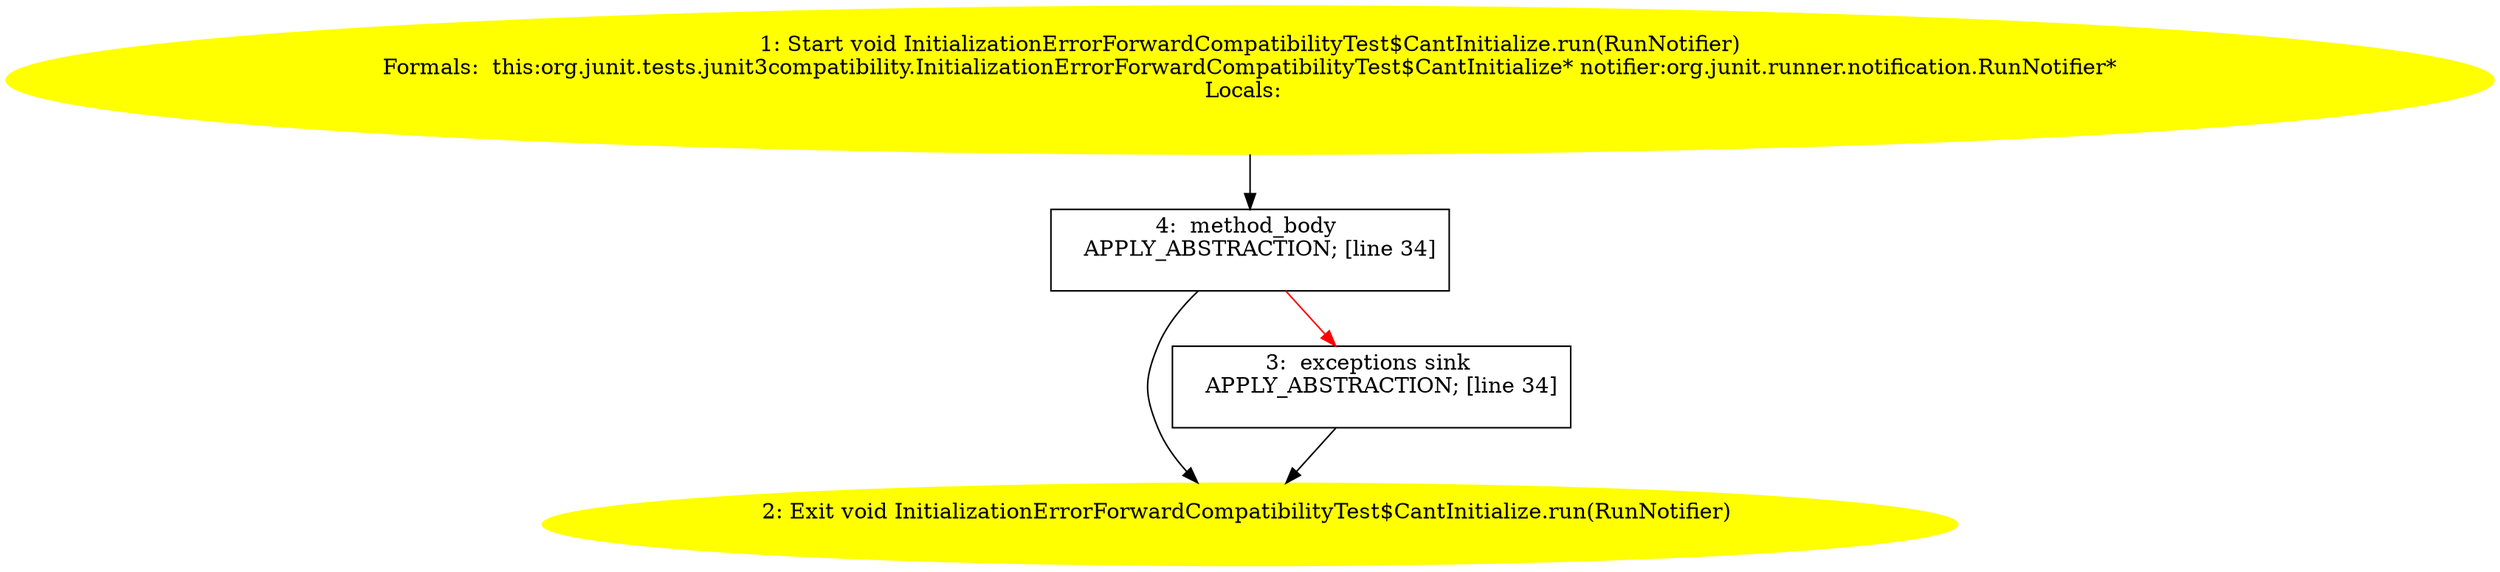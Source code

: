 /* @generated */
digraph cfg {
"org.junit.tests.junit3compatibility.InitializationErrorForwardCompatibilityTest$CantInitialize.run(o.da15d1a8fcf182995cf9b9fea62fafed_1" [label="1: Start void InitializationErrorForwardCompatibilityTest$CantInitialize.run(RunNotifier)\nFormals:  this:org.junit.tests.junit3compatibility.InitializationErrorForwardCompatibilityTest$CantInitialize* notifier:org.junit.runner.notification.RunNotifier*\nLocals:  \n  " color=yellow style=filled]
	

	 "org.junit.tests.junit3compatibility.InitializationErrorForwardCompatibilityTest$CantInitialize.run(o.da15d1a8fcf182995cf9b9fea62fafed_1" -> "org.junit.tests.junit3compatibility.InitializationErrorForwardCompatibilityTest$CantInitialize.run(o.da15d1a8fcf182995cf9b9fea62fafed_4" ;
"org.junit.tests.junit3compatibility.InitializationErrorForwardCompatibilityTest$CantInitialize.run(o.da15d1a8fcf182995cf9b9fea62fafed_2" [label="2: Exit void InitializationErrorForwardCompatibilityTest$CantInitialize.run(RunNotifier) \n  " color=yellow style=filled]
	

"org.junit.tests.junit3compatibility.InitializationErrorForwardCompatibilityTest$CantInitialize.run(o.da15d1a8fcf182995cf9b9fea62fafed_3" [label="3:  exceptions sink \n   APPLY_ABSTRACTION; [line 34]\n " shape="box"]
	

	 "org.junit.tests.junit3compatibility.InitializationErrorForwardCompatibilityTest$CantInitialize.run(o.da15d1a8fcf182995cf9b9fea62fafed_3" -> "org.junit.tests.junit3compatibility.InitializationErrorForwardCompatibilityTest$CantInitialize.run(o.da15d1a8fcf182995cf9b9fea62fafed_2" ;
"org.junit.tests.junit3compatibility.InitializationErrorForwardCompatibilityTest$CantInitialize.run(o.da15d1a8fcf182995cf9b9fea62fafed_4" [label="4:  method_body \n   APPLY_ABSTRACTION; [line 34]\n " shape="box"]
	

	 "org.junit.tests.junit3compatibility.InitializationErrorForwardCompatibilityTest$CantInitialize.run(o.da15d1a8fcf182995cf9b9fea62fafed_4" -> "org.junit.tests.junit3compatibility.InitializationErrorForwardCompatibilityTest$CantInitialize.run(o.da15d1a8fcf182995cf9b9fea62fafed_2" ;
	 "org.junit.tests.junit3compatibility.InitializationErrorForwardCompatibilityTest$CantInitialize.run(o.da15d1a8fcf182995cf9b9fea62fafed_4" -> "org.junit.tests.junit3compatibility.InitializationErrorForwardCompatibilityTest$CantInitialize.run(o.da15d1a8fcf182995cf9b9fea62fafed_3" [color="red" ];
}
